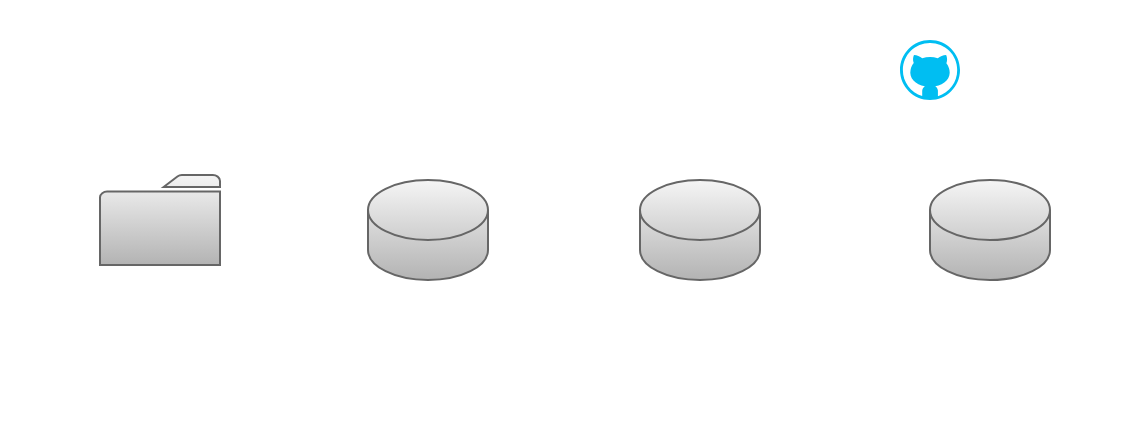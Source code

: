 <mxfile>
    <diagram id="Heprj9tL5eO4QAdMiAxu" name="ページ1">
        <mxGraphModel dx="920" dy="415" grid="1" gridSize="10" guides="1" tooltips="1" connect="1" arrows="1" fold="1" page="1" pageScale="1" pageWidth="827" pageHeight="1169" math="0" shadow="0">
            <root>
                <mxCell id="0"/>
                <mxCell id="1" parent="0"/>
                <mxCell id="53" value="" style="rounded=0;whiteSpace=wrap;html=1;fillColor=default;strokeColor=none;" vertex="1" parent="1">
                    <mxGeometry x="170" y="80" width="570" height="210" as="geometry"/>
                </mxCell>
                <mxCell id="2" value="" style="sketch=0;pointerEvents=1;shadow=0;dashed=0;html=1;strokeColor=#666666;fillColor=#f5f5f5;labelPosition=center;verticalLabelPosition=bottom;verticalAlign=top;outlineConnect=0;align=center;shape=mxgraph.office.concepts.folder;gradientColor=#b3b3b3;" parent="1" vertex="1">
                    <mxGeometry x="220" y="167.5" width="60" height="45" as="geometry"/>
                </mxCell>
                <mxCell id="3" value="ワークツリー" style="text;html=1;align=center;verticalAlign=middle;resizable=0;points=[];autosize=1;fontColor=#FFFFFF;" parent="1" vertex="1">
                    <mxGeometry x="200" y="130" width="100" height="30" as="geometry"/>
                </mxCell>
                <mxCell id="6" value="" style="shape=cylinder3;whiteSpace=wrap;html=1;boundedLbl=1;backgroundOutline=1;size=15;fillColor=#f5f5f5;gradientColor=#b3b3b3;strokeColor=#666666;" parent="1" vertex="1">
                    <mxGeometry x="354" y="170" width="60" height="50" as="geometry"/>
                </mxCell>
                <mxCell id="7" value="ステージング" style="text;html=1;align=center;verticalAlign=middle;resizable=0;points=[];autosize=1;fontColor=#FFFFFF;" parent="1" vertex="1">
                    <mxGeometry x="334" y="130" width="100" height="30" as="geometry"/>
                </mxCell>
                <mxCell id="8" value="ローカルリポジトリ" style="text;html=1;align=center;verticalAlign=middle;resizable=0;points=[];autosize=1;fontColor=#FFFFFF;" parent="1" vertex="1">
                    <mxGeometry x="455" y="130" width="130" height="30" as="geometry"/>
                </mxCell>
                <mxCell id="9" value="" style="shape=cylinder3;whiteSpace=wrap;html=1;boundedLbl=1;backgroundOutline=1;size=15;fillColor=#f5f5f5;gradientColor=#b3b3b3;strokeColor=#666666;" parent="1" vertex="1">
                    <mxGeometry x="490" y="170" width="60" height="50" as="geometry"/>
                </mxCell>
                <mxCell id="10" value="" style="shape=cylinder3;whiteSpace=wrap;html=1;boundedLbl=1;backgroundOutline=1;size=15;fillColor=#f5f5f5;gradientColor=#b3b3b3;strokeColor=#666666;" parent="1" vertex="1">
                    <mxGeometry x="635" y="170" width="60" height="50" as="geometry"/>
                </mxCell>
                <mxCell id="24" value="① add" style="text;html=1;align=center;verticalAlign=middle;resizable=0;points=[];autosize=1;fontColor=#FFFFFF;" parent="1" vertex="1">
                    <mxGeometry x="270" y="160" width="60" height="30" as="geometry"/>
                </mxCell>
                <mxCell id="28" value="" style="edgeStyle=none;orthogonalLoop=1;jettySize=auto;html=1;shape=flexArrow;rounded=1;startSize=8;endSize=3.68;strokeColor=#FFFFFF;endWidth=10;width=2;fillColor=#FFFFFF;" parent="1" edge="1">
                    <mxGeometry width="100" relative="1" as="geometry">
                        <mxPoint x="285" y="190" as="sourcePoint"/>
                        <mxPoint x="345" y="190.5" as="targetPoint"/>
                        <Array as="points"/>
                    </mxGeometry>
                </mxCell>
                <mxCell id="29" value="" style="edgeStyle=none;orthogonalLoop=1;jettySize=auto;html=1;shape=flexArrow;rounded=1;startSize=8;endSize=3.68;strokeColor=#FFFFFF;endWidth=10;width=2;fillColor=#FFFFFF;startArrow=none;" parent="1" edge="1">
                    <mxGeometry width="100" relative="1" as="geometry">
                        <mxPoint x="420" y="190" as="sourcePoint"/>
                        <mxPoint x="485" y="190.5" as="targetPoint"/>
                        <Array as="points"/>
                    </mxGeometry>
                </mxCell>
                <mxCell id="22" value="Github" style="text;html=1;align=center;verticalAlign=middle;resizable=0;points=[];autosize=1;strokeColor=none;fillColor=none;fontColor=#FFFFFF;" parent="1" vertex="1">
                    <mxGeometry x="640" y="100" width="60" height="30" as="geometry"/>
                </mxCell>
                <mxCell id="21" value="" style="verticalLabelPosition=bottom;html=1;verticalAlign=top;align=center;strokeColor=none;fillColor=#00BEF2;shape=mxgraph.azure.github_code;pointerEvents=1;" parent="1" vertex="1">
                    <mxGeometry x="620" y="100" width="30" height="30" as="geometry"/>
                </mxCell>
                <mxCell id="39" value="リモートリポジトリ" style="text;html=1;align=center;verticalAlign=middle;resizable=0;points=[];autosize=1;fontColor=#FFFFFF;" parent="1" vertex="1">
                    <mxGeometry x="600" y="130" width="130" height="30" as="geometry"/>
                </mxCell>
                <mxCell id="48" value="" style="edgeStyle=none;orthogonalLoop=1;jettySize=auto;html=1;shape=flexArrow;rounded=1;startSize=8;endSize=3.68;strokeColor=#FFFFFF;endWidth=10;width=2;fillColor=#FFFFFF;" parent="1" edge="1">
                    <mxGeometry width="100" relative="1" as="geometry">
                        <mxPoint x="565" y="190" as="sourcePoint"/>
                        <mxPoint x="625" y="190.5" as="targetPoint"/>
                        <Array as="points"/>
                    </mxGeometry>
                </mxCell>
                <mxCell id="49" value="③ push" style="text;html=1;align=center;verticalAlign=middle;resizable=0;points=[];autosize=1;fontColor=#FFFFFF;" parent="1" vertex="1">
                    <mxGeometry x="550" y="160" width="60" height="30" as="geometry"/>
                </mxCell>
                <mxCell id="30" value="② commit" style="text;html=1;align=center;verticalAlign=middle;resizable=0;points=[];autosize=1;fontColor=#FFFFFF;" parent="1" vertex="1">
                    <mxGeometry x="400" y="160" width="80" height="30" as="geometry"/>
                </mxCell>
                <mxCell id="51" value="" style="edgeStyle=none;orthogonalLoop=1;jettySize=auto;html=1;shape=flexArrow;rounded=1;startSize=8;endSize=3.68;strokeColor=#FFFFFF;endWidth=10;width=2;fillColor=#FFFFFF;" parent="1" edge="1">
                    <mxGeometry width="100" relative="1" as="geometry">
                        <mxPoint x="660" y="230" as="sourcePoint"/>
                        <mxPoint x="250" y="230" as="targetPoint"/>
                        <Array as="points">
                            <mxPoint x="660" y="260"/>
                            <mxPoint x="460" y="260"/>
                            <mxPoint x="250" y="260"/>
                        </Array>
                    </mxGeometry>
                </mxCell>
                <mxCell id="52" value="④ clone" style="text;html=1;align=center;verticalAlign=middle;resizable=0;points=[];autosize=1;fontColor=#FFFFFF;" parent="1" vertex="1">
                    <mxGeometry x="429" y="230" width="70" height="30" as="geometry"/>
                </mxCell>
            </root>
        </mxGraphModel>
    </diagram>
</mxfile>